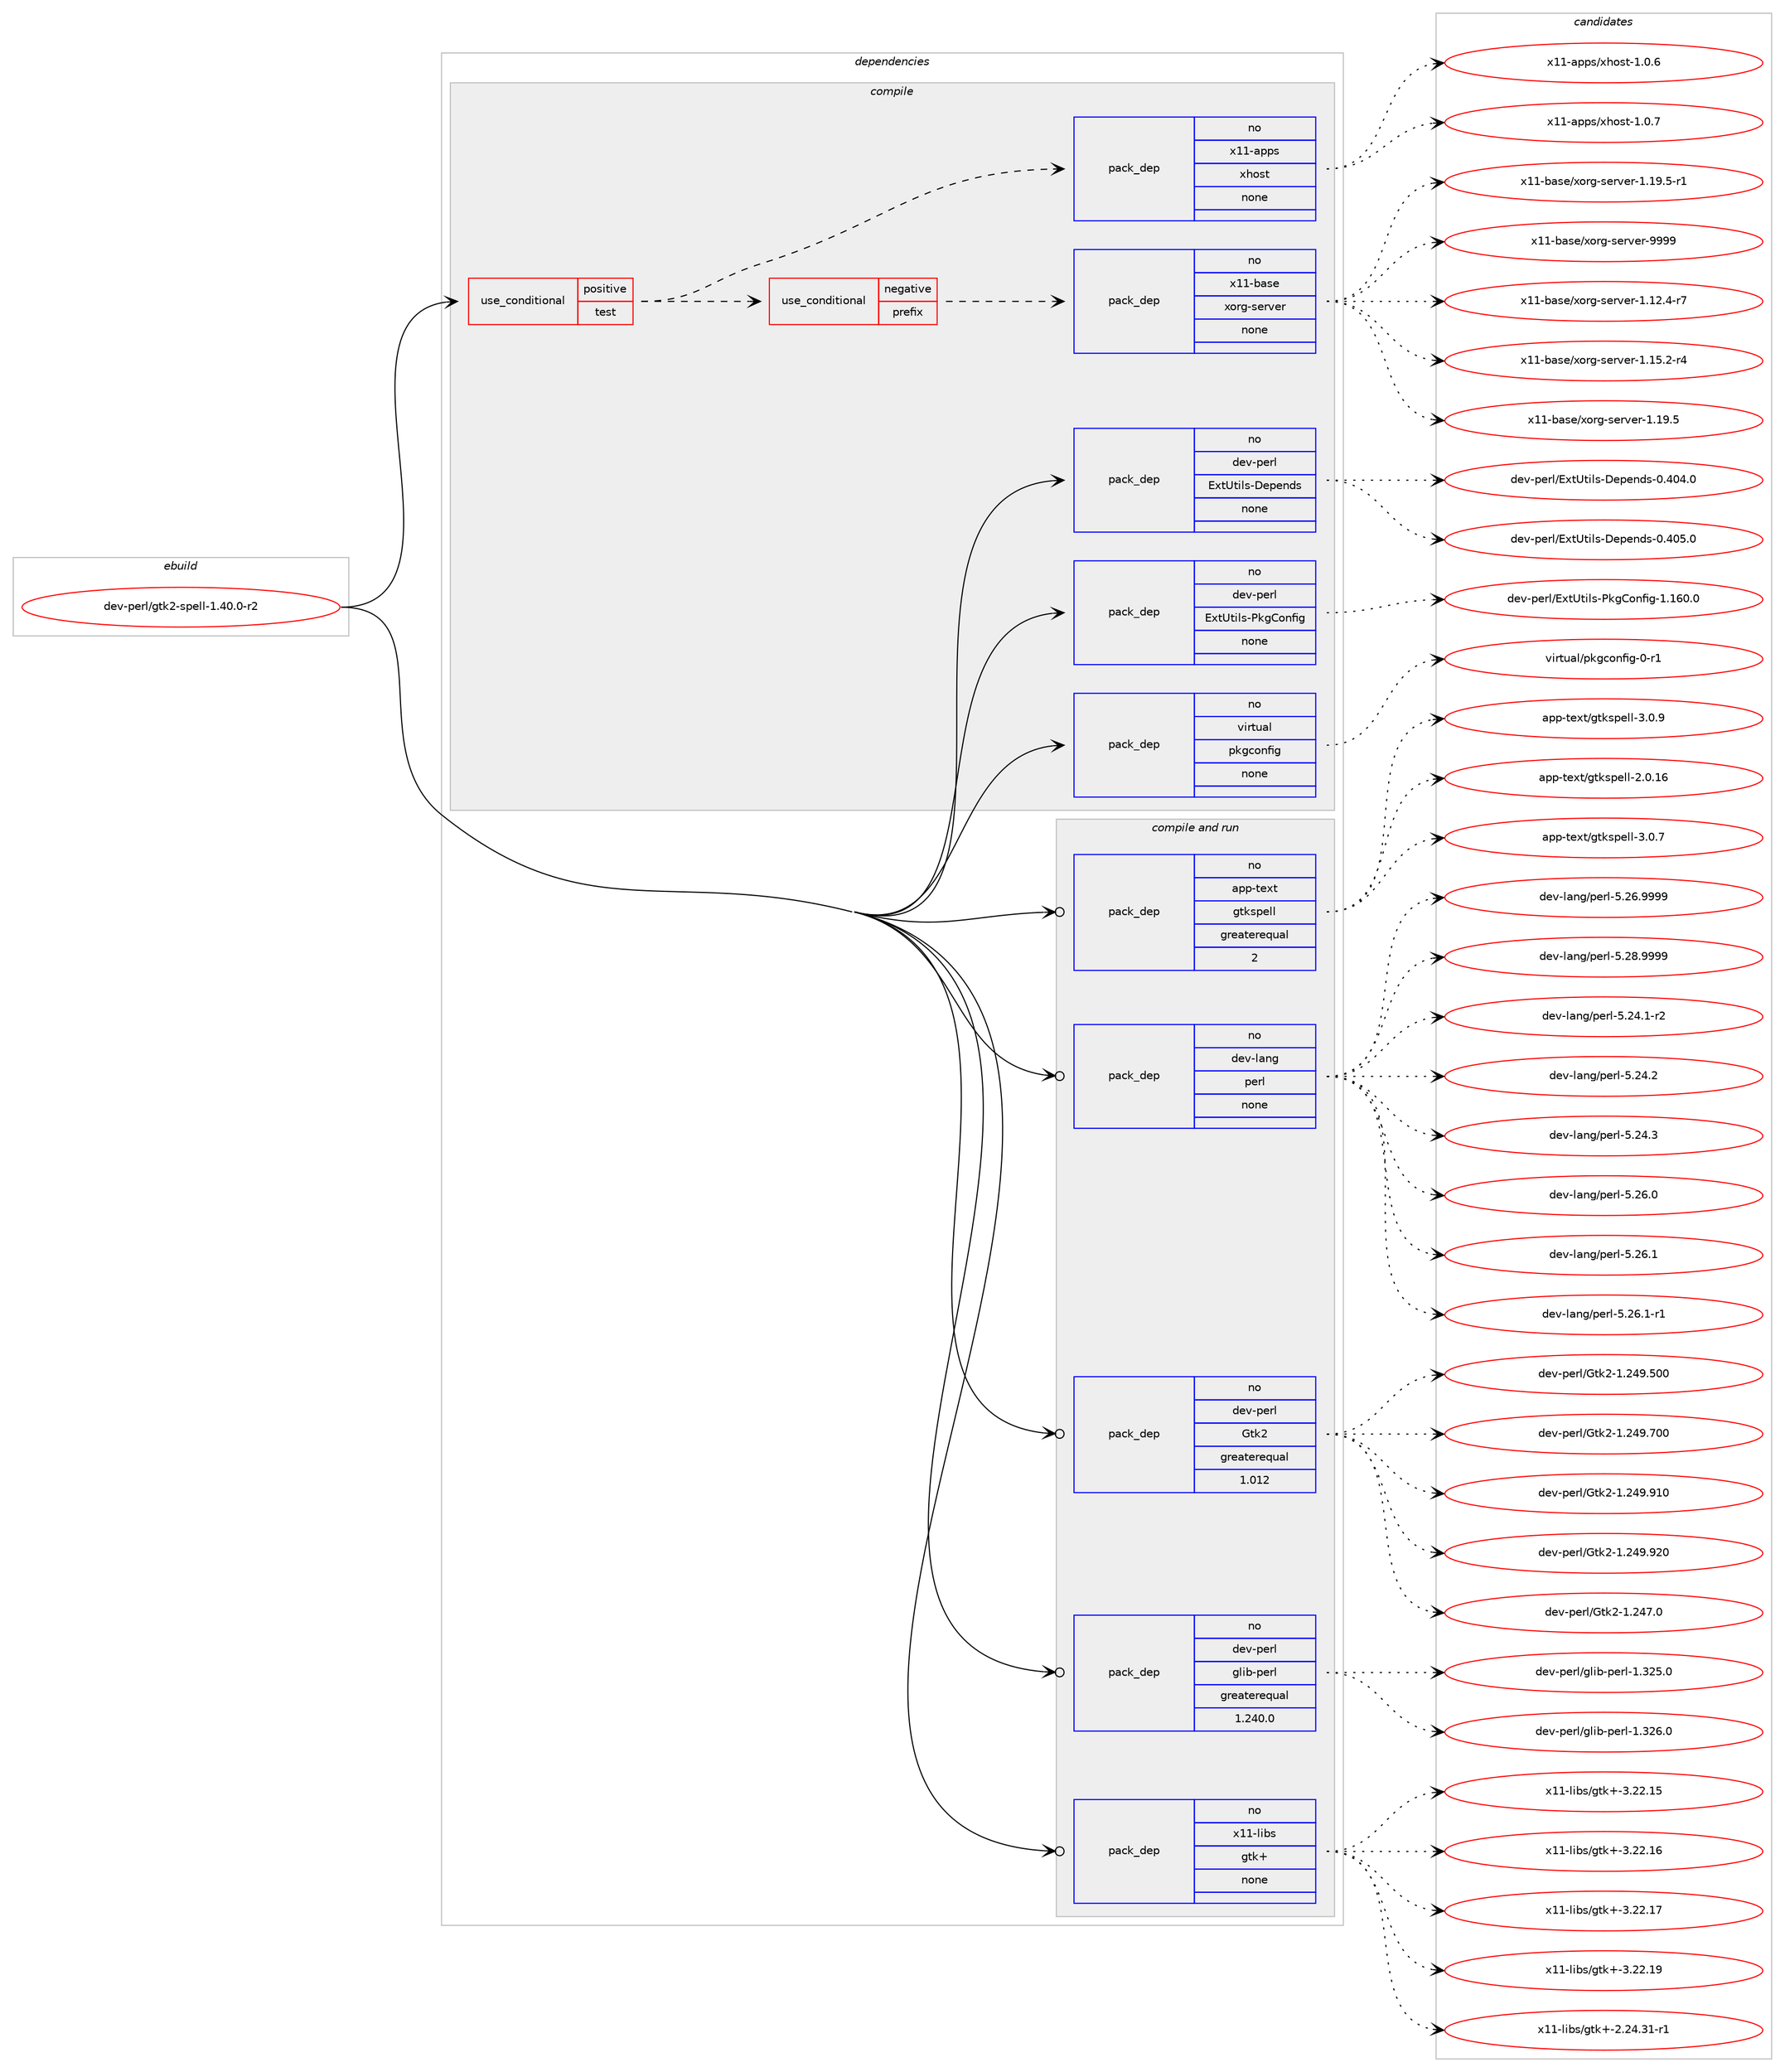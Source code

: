 digraph prolog {

# *************
# Graph options
# *************

newrank=true;
concentrate=true;
compound=true;
graph [rankdir=LR,fontname=Helvetica,fontsize=10,ranksep=1.5];#, ranksep=2.5, nodesep=0.2];
edge  [arrowhead=vee];
node  [fontname=Helvetica,fontsize=10];

# **********
# The ebuild
# **********

subgraph cluster_leftcol {
color=gray;
rank=same;
label=<<i>ebuild</i>>;
id [label="dev-perl/gtk2-spell-1.40.0-r2", color=red, width=4, href="../dev-perl/gtk2-spell-1.40.0-r2.svg"];
}

# ****************
# The dependencies
# ****************

subgraph cluster_midcol {
color=gray;
label=<<i>dependencies</i>>;
subgraph cluster_compile {
fillcolor="#eeeeee";
style=filled;
label=<<i>compile</i>>;
subgraph cond28304 {
dependency141387 [label=<<TABLE BORDER="0" CELLBORDER="1" CELLSPACING="0" CELLPADDING="4"><TR><TD ROWSPAN="3" CELLPADDING="10">use_conditional</TD></TR><TR><TD>positive</TD></TR><TR><TD>test</TD></TR></TABLE>>, shape=none, color=red];
subgraph cond28305 {
dependency141388 [label=<<TABLE BORDER="0" CELLBORDER="1" CELLSPACING="0" CELLPADDING="4"><TR><TD ROWSPAN="3" CELLPADDING="10">use_conditional</TD></TR><TR><TD>negative</TD></TR><TR><TD>prefix</TD></TR></TABLE>>, shape=none, color=red];
subgraph pack109387 {
dependency141389 [label=<<TABLE BORDER="0" CELLBORDER="1" CELLSPACING="0" CELLPADDING="4" WIDTH="220"><TR><TD ROWSPAN="6" CELLPADDING="30">pack_dep</TD></TR><TR><TD WIDTH="110">no</TD></TR><TR><TD>x11-base</TD></TR><TR><TD>xorg-server</TD></TR><TR><TD>none</TD></TR><TR><TD></TD></TR></TABLE>>, shape=none, color=blue];
}
dependency141388:e -> dependency141389:w [weight=20,style="dashed",arrowhead="vee"];
}
dependency141387:e -> dependency141388:w [weight=20,style="dashed",arrowhead="vee"];
subgraph pack109388 {
dependency141390 [label=<<TABLE BORDER="0" CELLBORDER="1" CELLSPACING="0" CELLPADDING="4" WIDTH="220"><TR><TD ROWSPAN="6" CELLPADDING="30">pack_dep</TD></TR><TR><TD WIDTH="110">no</TD></TR><TR><TD>x11-apps</TD></TR><TR><TD>xhost</TD></TR><TR><TD>none</TD></TR><TR><TD></TD></TR></TABLE>>, shape=none, color=blue];
}
dependency141387:e -> dependency141390:w [weight=20,style="dashed",arrowhead="vee"];
}
id:e -> dependency141387:w [weight=20,style="solid",arrowhead="vee"];
subgraph pack109389 {
dependency141391 [label=<<TABLE BORDER="0" CELLBORDER="1" CELLSPACING="0" CELLPADDING="4" WIDTH="220"><TR><TD ROWSPAN="6" CELLPADDING="30">pack_dep</TD></TR><TR><TD WIDTH="110">no</TD></TR><TR><TD>dev-perl</TD></TR><TR><TD>ExtUtils-Depends</TD></TR><TR><TD>none</TD></TR><TR><TD></TD></TR></TABLE>>, shape=none, color=blue];
}
id:e -> dependency141391:w [weight=20,style="solid",arrowhead="vee"];
subgraph pack109390 {
dependency141392 [label=<<TABLE BORDER="0" CELLBORDER="1" CELLSPACING="0" CELLPADDING="4" WIDTH="220"><TR><TD ROWSPAN="6" CELLPADDING="30">pack_dep</TD></TR><TR><TD WIDTH="110">no</TD></TR><TR><TD>dev-perl</TD></TR><TR><TD>ExtUtils-PkgConfig</TD></TR><TR><TD>none</TD></TR><TR><TD></TD></TR></TABLE>>, shape=none, color=blue];
}
id:e -> dependency141392:w [weight=20,style="solid",arrowhead="vee"];
subgraph pack109391 {
dependency141393 [label=<<TABLE BORDER="0" CELLBORDER="1" CELLSPACING="0" CELLPADDING="4" WIDTH="220"><TR><TD ROWSPAN="6" CELLPADDING="30">pack_dep</TD></TR><TR><TD WIDTH="110">no</TD></TR><TR><TD>virtual</TD></TR><TR><TD>pkgconfig</TD></TR><TR><TD>none</TD></TR><TR><TD></TD></TR></TABLE>>, shape=none, color=blue];
}
id:e -> dependency141393:w [weight=20,style="solid",arrowhead="vee"];
}
subgraph cluster_compileandrun {
fillcolor="#eeeeee";
style=filled;
label=<<i>compile and run</i>>;
subgraph pack109392 {
dependency141394 [label=<<TABLE BORDER="0" CELLBORDER="1" CELLSPACING="0" CELLPADDING="4" WIDTH="220"><TR><TD ROWSPAN="6" CELLPADDING="30">pack_dep</TD></TR><TR><TD WIDTH="110">no</TD></TR><TR><TD>app-text</TD></TR><TR><TD>gtkspell</TD></TR><TR><TD>greaterequal</TD></TR><TR><TD>2</TD></TR></TABLE>>, shape=none, color=blue];
}
id:e -> dependency141394:w [weight=20,style="solid",arrowhead="odotvee"];
subgraph pack109393 {
dependency141395 [label=<<TABLE BORDER="0" CELLBORDER="1" CELLSPACING="0" CELLPADDING="4" WIDTH="220"><TR><TD ROWSPAN="6" CELLPADDING="30">pack_dep</TD></TR><TR><TD WIDTH="110">no</TD></TR><TR><TD>dev-lang</TD></TR><TR><TD>perl</TD></TR><TR><TD>none</TD></TR><TR><TD></TD></TR></TABLE>>, shape=none, color=blue];
}
id:e -> dependency141395:w [weight=20,style="solid",arrowhead="odotvee"];
subgraph pack109394 {
dependency141396 [label=<<TABLE BORDER="0" CELLBORDER="1" CELLSPACING="0" CELLPADDING="4" WIDTH="220"><TR><TD ROWSPAN="6" CELLPADDING="30">pack_dep</TD></TR><TR><TD WIDTH="110">no</TD></TR><TR><TD>dev-perl</TD></TR><TR><TD>Gtk2</TD></TR><TR><TD>greaterequal</TD></TR><TR><TD>1.012</TD></TR></TABLE>>, shape=none, color=blue];
}
id:e -> dependency141396:w [weight=20,style="solid",arrowhead="odotvee"];
subgraph pack109395 {
dependency141397 [label=<<TABLE BORDER="0" CELLBORDER="1" CELLSPACING="0" CELLPADDING="4" WIDTH="220"><TR><TD ROWSPAN="6" CELLPADDING="30">pack_dep</TD></TR><TR><TD WIDTH="110">no</TD></TR><TR><TD>dev-perl</TD></TR><TR><TD>glib-perl</TD></TR><TR><TD>greaterequal</TD></TR><TR><TD>1.240.0</TD></TR></TABLE>>, shape=none, color=blue];
}
id:e -> dependency141397:w [weight=20,style="solid",arrowhead="odotvee"];
subgraph pack109396 {
dependency141398 [label=<<TABLE BORDER="0" CELLBORDER="1" CELLSPACING="0" CELLPADDING="4" WIDTH="220"><TR><TD ROWSPAN="6" CELLPADDING="30">pack_dep</TD></TR><TR><TD WIDTH="110">no</TD></TR><TR><TD>x11-libs</TD></TR><TR><TD>gtk+</TD></TR><TR><TD>none</TD></TR><TR><TD></TD></TR></TABLE>>, shape=none, color=blue];
}
id:e -> dependency141398:w [weight=20,style="solid",arrowhead="odotvee"];
}
subgraph cluster_run {
fillcolor="#eeeeee";
style=filled;
label=<<i>run</i>>;
}
}

# **************
# The candidates
# **************

subgraph cluster_choices {
rank=same;
color=gray;
label=<<i>candidates</i>>;

subgraph choice109387 {
color=black;
nodesep=1;
choice12049494598971151014712011111410345115101114118101114454946495046524511455 [label="x11-base/xorg-server-1.12.4-r7", color=red, width=4,href="../x11-base/xorg-server-1.12.4-r7.svg"];
choice12049494598971151014712011111410345115101114118101114454946495346504511452 [label="x11-base/xorg-server-1.15.2-r4", color=red, width=4,href="../x11-base/xorg-server-1.15.2-r4.svg"];
choice1204949459897115101471201111141034511510111411810111445494649574653 [label="x11-base/xorg-server-1.19.5", color=red, width=4,href="../x11-base/xorg-server-1.19.5.svg"];
choice12049494598971151014712011111410345115101114118101114454946495746534511449 [label="x11-base/xorg-server-1.19.5-r1", color=red, width=4,href="../x11-base/xorg-server-1.19.5-r1.svg"];
choice120494945989711510147120111114103451151011141181011144557575757 [label="x11-base/xorg-server-9999", color=red, width=4,href="../x11-base/xorg-server-9999.svg"];
dependency141389:e -> choice12049494598971151014712011111410345115101114118101114454946495046524511455:w [style=dotted,weight="100"];
dependency141389:e -> choice12049494598971151014712011111410345115101114118101114454946495346504511452:w [style=dotted,weight="100"];
dependency141389:e -> choice1204949459897115101471201111141034511510111411810111445494649574653:w [style=dotted,weight="100"];
dependency141389:e -> choice12049494598971151014712011111410345115101114118101114454946495746534511449:w [style=dotted,weight="100"];
dependency141389:e -> choice120494945989711510147120111114103451151011141181011144557575757:w [style=dotted,weight="100"];
}
subgraph choice109388 {
color=black;
nodesep=1;
choice1204949459711211211547120104111115116454946484654 [label="x11-apps/xhost-1.0.6", color=red, width=4,href="../x11-apps/xhost-1.0.6.svg"];
choice1204949459711211211547120104111115116454946484655 [label="x11-apps/xhost-1.0.7", color=red, width=4,href="../x11-apps/xhost-1.0.7.svg"];
dependency141390:e -> choice1204949459711211211547120104111115116454946484654:w [style=dotted,weight="100"];
dependency141390:e -> choice1204949459711211211547120104111115116454946484655:w [style=dotted,weight="100"];
}
subgraph choice109389 {
color=black;
nodesep=1;
choice1001011184511210111410847691201168511610510811545681011121011101001154548465248524648 [label="dev-perl/ExtUtils-Depends-0.404.0", color=red, width=4,href="../dev-perl/ExtUtils-Depends-0.404.0.svg"];
choice1001011184511210111410847691201168511610510811545681011121011101001154548465248534648 [label="dev-perl/ExtUtils-Depends-0.405.0", color=red, width=4,href="../dev-perl/ExtUtils-Depends-0.405.0.svg"];
dependency141391:e -> choice1001011184511210111410847691201168511610510811545681011121011101001154548465248524648:w [style=dotted,weight="100"];
dependency141391:e -> choice1001011184511210111410847691201168511610510811545681011121011101001154548465248534648:w [style=dotted,weight="100"];
}
subgraph choice109390 {
color=black;
nodesep=1;
choice100101118451121011141084769120116851161051081154580107103671111101021051034549464954484648 [label="dev-perl/ExtUtils-PkgConfig-1.160.0", color=red, width=4,href="../dev-perl/ExtUtils-PkgConfig-1.160.0.svg"];
dependency141392:e -> choice100101118451121011141084769120116851161051081154580107103671111101021051034549464954484648:w [style=dotted,weight="100"];
}
subgraph choice109391 {
color=black;
nodesep=1;
choice11810511411611797108471121071039911111010210510345484511449 [label="virtual/pkgconfig-0-r1", color=red, width=4,href="../virtual/pkgconfig-0-r1.svg"];
dependency141393:e -> choice11810511411611797108471121071039911111010210510345484511449:w [style=dotted,weight="100"];
}
subgraph choice109392 {
color=black;
nodesep=1;
choice97112112451161011201164710311610711511210110810845504648464954 [label="app-text/gtkspell-2.0.16", color=red, width=4,href="../app-text/gtkspell-2.0.16.svg"];
choice971121124511610112011647103116107115112101108108455146484655 [label="app-text/gtkspell-3.0.7", color=red, width=4,href="../app-text/gtkspell-3.0.7.svg"];
choice971121124511610112011647103116107115112101108108455146484657 [label="app-text/gtkspell-3.0.9", color=red, width=4,href="../app-text/gtkspell-3.0.9.svg"];
dependency141394:e -> choice97112112451161011201164710311610711511210110810845504648464954:w [style=dotted,weight="100"];
dependency141394:e -> choice971121124511610112011647103116107115112101108108455146484655:w [style=dotted,weight="100"];
dependency141394:e -> choice971121124511610112011647103116107115112101108108455146484657:w [style=dotted,weight="100"];
}
subgraph choice109393 {
color=black;
nodesep=1;
choice100101118451089711010347112101114108455346505246494511450 [label="dev-lang/perl-5.24.1-r2", color=red, width=4,href="../dev-lang/perl-5.24.1-r2.svg"];
choice10010111845108971101034711210111410845534650524650 [label="dev-lang/perl-5.24.2", color=red, width=4,href="../dev-lang/perl-5.24.2.svg"];
choice10010111845108971101034711210111410845534650524651 [label="dev-lang/perl-5.24.3", color=red, width=4,href="../dev-lang/perl-5.24.3.svg"];
choice10010111845108971101034711210111410845534650544648 [label="dev-lang/perl-5.26.0", color=red, width=4,href="../dev-lang/perl-5.26.0.svg"];
choice10010111845108971101034711210111410845534650544649 [label="dev-lang/perl-5.26.1", color=red, width=4,href="../dev-lang/perl-5.26.1.svg"];
choice100101118451089711010347112101114108455346505446494511449 [label="dev-lang/perl-5.26.1-r1", color=red, width=4,href="../dev-lang/perl-5.26.1-r1.svg"];
choice10010111845108971101034711210111410845534650544657575757 [label="dev-lang/perl-5.26.9999", color=red, width=4,href="../dev-lang/perl-5.26.9999.svg"];
choice10010111845108971101034711210111410845534650564657575757 [label="dev-lang/perl-5.28.9999", color=red, width=4,href="../dev-lang/perl-5.28.9999.svg"];
dependency141395:e -> choice100101118451089711010347112101114108455346505246494511450:w [style=dotted,weight="100"];
dependency141395:e -> choice10010111845108971101034711210111410845534650524650:w [style=dotted,weight="100"];
dependency141395:e -> choice10010111845108971101034711210111410845534650524651:w [style=dotted,weight="100"];
dependency141395:e -> choice10010111845108971101034711210111410845534650544648:w [style=dotted,weight="100"];
dependency141395:e -> choice10010111845108971101034711210111410845534650544649:w [style=dotted,weight="100"];
dependency141395:e -> choice100101118451089711010347112101114108455346505446494511449:w [style=dotted,weight="100"];
dependency141395:e -> choice10010111845108971101034711210111410845534650544657575757:w [style=dotted,weight="100"];
dependency141395:e -> choice10010111845108971101034711210111410845534650564657575757:w [style=dotted,weight="100"];
}
subgraph choice109394 {
color=black;
nodesep=1;
choice100101118451121011141084771116107504549465052554648 [label="dev-perl/Gtk2-1.247.0", color=red, width=4,href="../dev-perl/Gtk2-1.247.0.svg"];
choice1001011184511210111410847711161075045494650525746534848 [label="dev-perl/Gtk2-1.249.500", color=red, width=4,href="../dev-perl/Gtk2-1.249.500.svg"];
choice1001011184511210111410847711161075045494650525746554848 [label="dev-perl/Gtk2-1.249.700", color=red, width=4,href="../dev-perl/Gtk2-1.249.700.svg"];
choice1001011184511210111410847711161075045494650525746574948 [label="dev-perl/Gtk2-1.249.910", color=red, width=4,href="../dev-perl/Gtk2-1.249.910.svg"];
choice1001011184511210111410847711161075045494650525746575048 [label="dev-perl/Gtk2-1.249.920", color=red, width=4,href="../dev-perl/Gtk2-1.249.920.svg"];
dependency141396:e -> choice100101118451121011141084771116107504549465052554648:w [style=dotted,weight="100"];
dependency141396:e -> choice1001011184511210111410847711161075045494650525746534848:w [style=dotted,weight="100"];
dependency141396:e -> choice1001011184511210111410847711161075045494650525746554848:w [style=dotted,weight="100"];
dependency141396:e -> choice1001011184511210111410847711161075045494650525746574948:w [style=dotted,weight="100"];
dependency141396:e -> choice1001011184511210111410847711161075045494650525746575048:w [style=dotted,weight="100"];
}
subgraph choice109395 {
color=black;
nodesep=1;
choice100101118451121011141084710310810598451121011141084549465150534648 [label="dev-perl/glib-perl-1.325.0", color=red, width=4,href="../dev-perl/glib-perl-1.325.0.svg"];
choice100101118451121011141084710310810598451121011141084549465150544648 [label="dev-perl/glib-perl-1.326.0", color=red, width=4,href="../dev-perl/glib-perl-1.326.0.svg"];
dependency141397:e -> choice100101118451121011141084710310810598451121011141084549465150534648:w [style=dotted,weight="100"];
dependency141397:e -> choice100101118451121011141084710310810598451121011141084549465150544648:w [style=dotted,weight="100"];
}
subgraph choice109396 {
color=black;
nodesep=1;
choice12049494510810598115471031161074345504650524651494511449 [label="x11-libs/gtk+-2.24.31-r1", color=red, width=4,href="../x11-libs/gtk+-2.24.31-r1.svg"];
choice1204949451081059811547103116107434551465050464953 [label="x11-libs/gtk+-3.22.15", color=red, width=4,href="../x11-libs/gtk+-3.22.15.svg"];
choice1204949451081059811547103116107434551465050464954 [label="x11-libs/gtk+-3.22.16", color=red, width=4,href="../x11-libs/gtk+-3.22.16.svg"];
choice1204949451081059811547103116107434551465050464955 [label="x11-libs/gtk+-3.22.17", color=red, width=4,href="../x11-libs/gtk+-3.22.17.svg"];
choice1204949451081059811547103116107434551465050464957 [label="x11-libs/gtk+-3.22.19", color=red, width=4,href="../x11-libs/gtk+-3.22.19.svg"];
dependency141398:e -> choice12049494510810598115471031161074345504650524651494511449:w [style=dotted,weight="100"];
dependency141398:e -> choice1204949451081059811547103116107434551465050464953:w [style=dotted,weight="100"];
dependency141398:e -> choice1204949451081059811547103116107434551465050464954:w [style=dotted,weight="100"];
dependency141398:e -> choice1204949451081059811547103116107434551465050464955:w [style=dotted,weight="100"];
dependency141398:e -> choice1204949451081059811547103116107434551465050464957:w [style=dotted,weight="100"];
}
}

}
